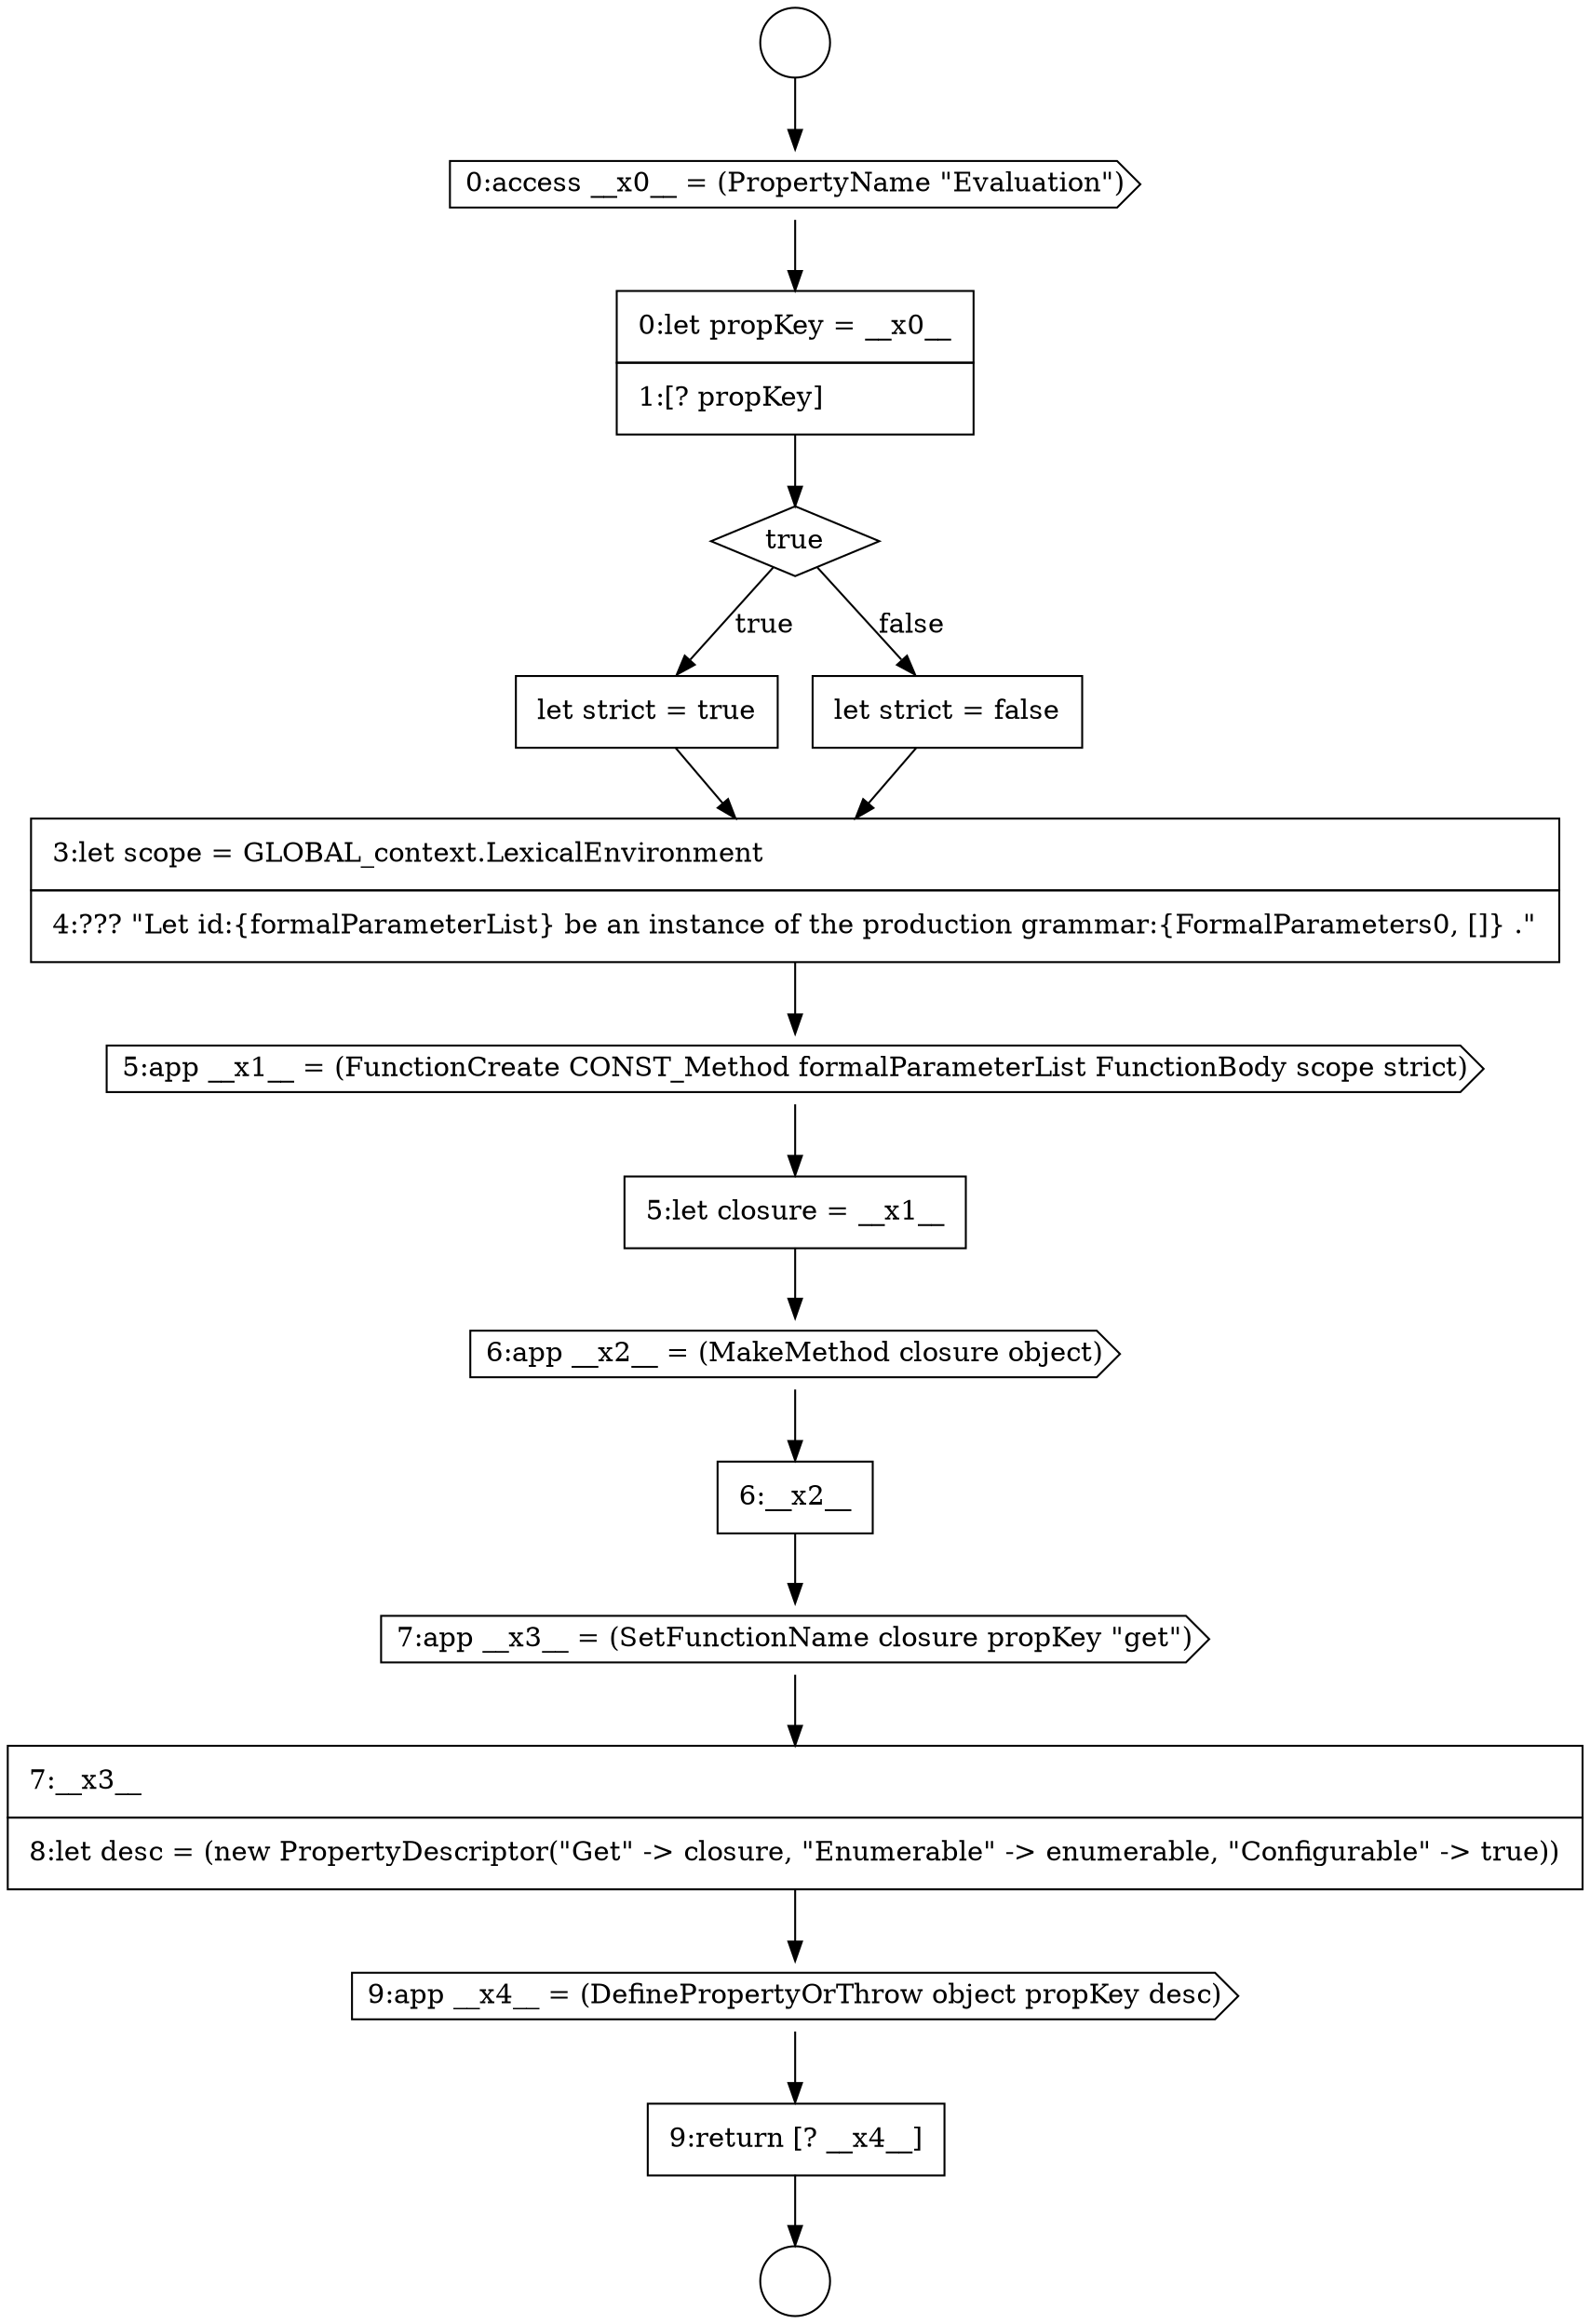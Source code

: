 digraph {
  node8133 [shape=cds, label=<<font color="black">0:access __x0__ = (PropertyName &quot;Evaluation&quot;)</font>> color="black" fillcolor="white" style=filled]
  node8146 [shape=none, margin=0, label=<<font color="black">
    <table border="0" cellborder="1" cellspacing="0" cellpadding="10">
      <tr><td align="left">9:return [? __x4__]</td></tr>
    </table>
  </font>> color="black" fillcolor="white" style=filled]
  node8141 [shape=cds, label=<<font color="black">6:app __x2__ = (MakeMethod closure object)</font>> color="black" fillcolor="white" style=filled]
  node8138 [shape=none, margin=0, label=<<font color="black">
    <table border="0" cellborder="1" cellspacing="0" cellpadding="10">
      <tr><td align="left">3:let scope = GLOBAL_context.LexicalEnvironment</td></tr>
      <tr><td align="left">4:??? &quot;Let id:{formalParameterList} be an instance of the production grammar:{FormalParameters0, []} .&quot;</td></tr>
    </table>
  </font>> color="black" fillcolor="white" style=filled]
  node8132 [shape=circle label=" " color="black" fillcolor="white" style=filled]
  node8139 [shape=cds, label=<<font color="black">5:app __x1__ = (FunctionCreate CONST_Method formalParameterList FunctionBody scope strict)</font>> color="black" fillcolor="white" style=filled]
  node8135 [shape=diamond, label=<<font color="black">true</font>> color="black" fillcolor="white" style=filled]
  node8131 [shape=circle label=" " color="black" fillcolor="white" style=filled]
  node8143 [shape=cds, label=<<font color="black">7:app __x3__ = (SetFunctionName closure propKey &quot;get&quot;)</font>> color="black" fillcolor="white" style=filled]
  node8140 [shape=none, margin=0, label=<<font color="black">
    <table border="0" cellborder="1" cellspacing="0" cellpadding="10">
      <tr><td align="left">5:let closure = __x1__</td></tr>
    </table>
  </font>> color="black" fillcolor="white" style=filled]
  node8134 [shape=none, margin=0, label=<<font color="black">
    <table border="0" cellborder="1" cellspacing="0" cellpadding="10">
      <tr><td align="left">0:let propKey = __x0__</td></tr>
      <tr><td align="left">1:[? propKey]</td></tr>
    </table>
  </font>> color="black" fillcolor="white" style=filled]
  node8145 [shape=cds, label=<<font color="black">9:app __x4__ = (DefinePropertyOrThrow object propKey desc)</font>> color="black" fillcolor="white" style=filled]
  node8136 [shape=none, margin=0, label=<<font color="black">
    <table border="0" cellborder="1" cellspacing="0" cellpadding="10">
      <tr><td align="left">let strict = true</td></tr>
    </table>
  </font>> color="black" fillcolor="white" style=filled]
  node8137 [shape=none, margin=0, label=<<font color="black">
    <table border="0" cellborder="1" cellspacing="0" cellpadding="10">
      <tr><td align="left">let strict = false</td></tr>
    </table>
  </font>> color="black" fillcolor="white" style=filled]
  node8144 [shape=none, margin=0, label=<<font color="black">
    <table border="0" cellborder="1" cellspacing="0" cellpadding="10">
      <tr><td align="left">7:__x3__</td></tr>
      <tr><td align="left">8:let desc = (new PropertyDescriptor(&quot;Get&quot; -&gt; closure, &quot;Enumerable&quot; -&gt; enumerable, &quot;Configurable&quot; -&gt; true))</td></tr>
    </table>
  </font>> color="black" fillcolor="white" style=filled]
  node8142 [shape=none, margin=0, label=<<font color="black">
    <table border="0" cellborder="1" cellspacing="0" cellpadding="10">
      <tr><td align="left">6:__x2__</td></tr>
    </table>
  </font>> color="black" fillcolor="white" style=filled]
  node8139 -> node8140 [ color="black"]
  node8143 -> node8144 [ color="black"]
  node8136 -> node8138 [ color="black"]
  node8144 -> node8145 [ color="black"]
  node8145 -> node8146 [ color="black"]
  node8137 -> node8138 [ color="black"]
  node8131 -> node8133 [ color="black"]
  node8134 -> node8135 [ color="black"]
  node8146 -> node8132 [ color="black"]
  node8138 -> node8139 [ color="black"]
  node8133 -> node8134 [ color="black"]
  node8135 -> node8136 [label=<<font color="black">true</font>> color="black"]
  node8135 -> node8137 [label=<<font color="black">false</font>> color="black"]
  node8141 -> node8142 [ color="black"]
  node8140 -> node8141 [ color="black"]
  node8142 -> node8143 [ color="black"]
}
